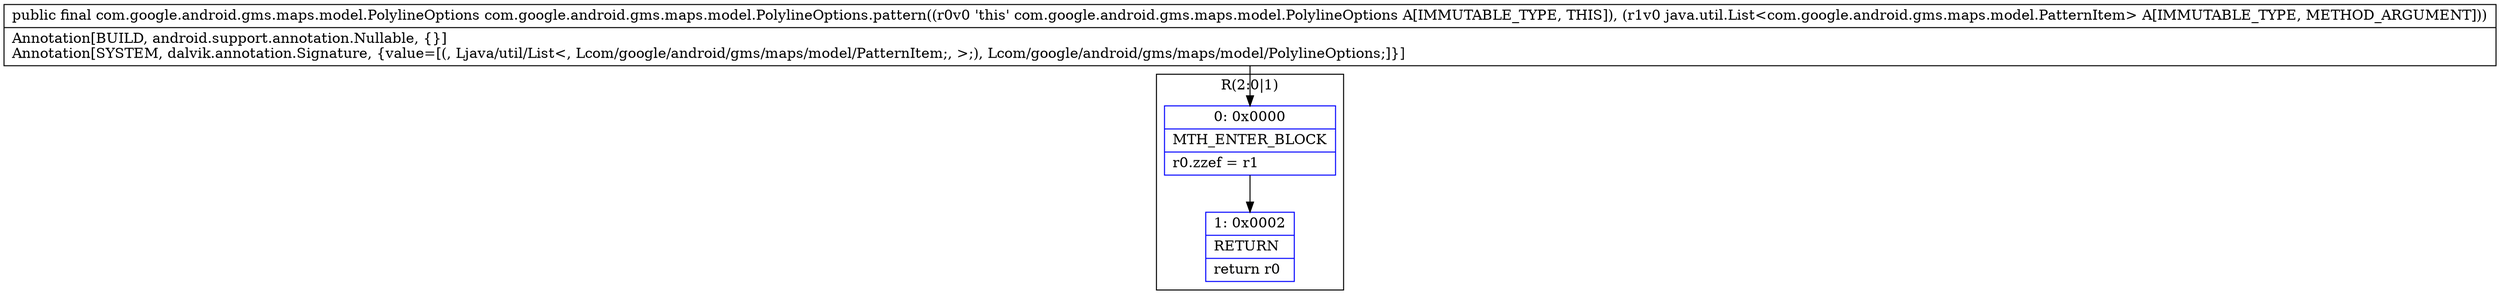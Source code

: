 digraph "CFG forcom.google.android.gms.maps.model.PolylineOptions.pattern(Ljava\/util\/List;)Lcom\/google\/android\/gms\/maps\/model\/PolylineOptions;" {
subgraph cluster_Region_468667593 {
label = "R(2:0|1)";
node [shape=record,color=blue];
Node_0 [shape=record,label="{0\:\ 0x0000|MTH_ENTER_BLOCK\l|r0.zzef = r1\l}"];
Node_1 [shape=record,label="{1\:\ 0x0002|RETURN\l|return r0\l}"];
}
MethodNode[shape=record,label="{public final com.google.android.gms.maps.model.PolylineOptions com.google.android.gms.maps.model.PolylineOptions.pattern((r0v0 'this' com.google.android.gms.maps.model.PolylineOptions A[IMMUTABLE_TYPE, THIS]), (r1v0 java.util.List\<com.google.android.gms.maps.model.PatternItem\> A[IMMUTABLE_TYPE, METHOD_ARGUMENT]))  | Annotation[BUILD, android.support.annotation.Nullable, \{\}]\lAnnotation[SYSTEM, dalvik.annotation.Signature, \{value=[(, Ljava\/util\/List\<, Lcom\/google\/android\/gms\/maps\/model\/PatternItem;, \>;), Lcom\/google\/android\/gms\/maps\/model\/PolylineOptions;]\}]\l}"];
MethodNode -> Node_0;
Node_0 -> Node_1;
}


